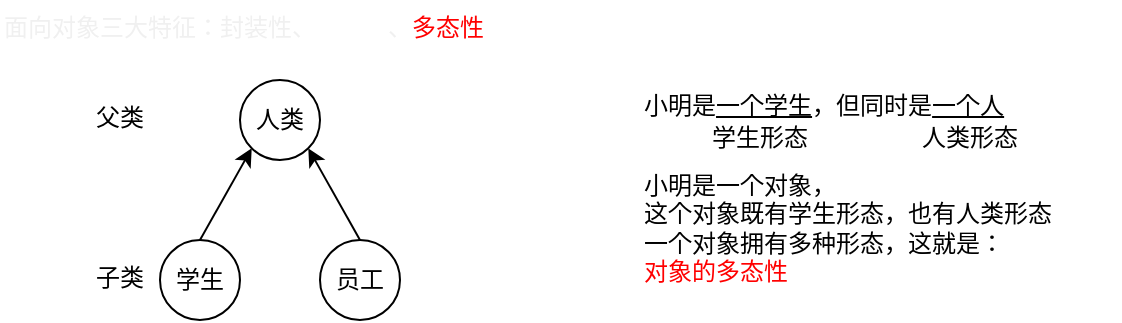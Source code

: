 <mxfile version="13.6.2" type="device"><diagram id="DUvLuzmcH7AH-CObFiht" name="Page-1"><mxGraphModel dx="677" dy="396" grid="1" gridSize="10" guides="1" tooltips="1" connect="1" arrows="1" fold="1" page="1" pageScale="1" pageWidth="1100" pageHeight="850" math="0" shadow="0"><root><mxCell id="0"/><mxCell id="1" parent="0"/><mxCell id="XEJa788b2SYmMO-cWA8B-1" value="&lt;span style=&quot;color: rgb(240 , 240 , 240) ; font-family: &amp;#34;courier new&amp;#34; ; font-size: 12px ; font-style: normal ; font-weight: 400 ; letter-spacing: normal ; text-align: left ; text-indent: 0px ; text-transform: none ; word-spacing: 0px ; display: inline ; float: none&quot;&gt;面向对象三大特征：封装性、&lt;/span&gt;&lt;font style=&quot;font-family: &amp;#34;courier new&amp;#34; ; font-size: 12px ; font-style: normal ; font-weight: 400 ; letter-spacing: normal ; text-align: left ; text-indent: 0px ; text-transform: none ; word-spacing: 0px&quot; color=&quot;#ffffff&quot;&gt;继承性&lt;/font&gt;&lt;span style=&quot;color: rgb(240 , 240 , 240) ; font-family: &amp;#34;courier new&amp;#34; ; font-size: 12px ; font-style: normal ; font-weight: 400 ; letter-spacing: normal ; text-align: left ; text-indent: 0px ; text-transform: none ; word-spacing: 0px ; display: inline ; float: none&quot;&gt;、&lt;/span&gt;&lt;span style=&quot;font-family: &amp;#34;courier new&amp;#34; ; font-size: 12px ; font-style: normal ; font-weight: 400 ; letter-spacing: normal ; text-align: left ; text-indent: 0px ; text-transform: none ; word-spacing: 0px ; display: inline ; float: none&quot;&gt;&lt;font color=&quot;#ff0000&quot;&gt;多态性&lt;/font&gt;&lt;br&gt;&lt;font color=&quot;#ffffff&quot;&gt;extend继承或者implement实现，是多态性的前提&lt;/font&gt;&lt;br&gt;&lt;/span&gt;" style="text;whiteSpace=wrap;html=1;labelBackgroundColor=none;" vertex="1" parent="1"><mxGeometry x="40" y="40" width="280" height="30" as="geometry"/></mxCell><mxCell id="XEJa788b2SYmMO-cWA8B-4" value="人类" style="ellipse;whiteSpace=wrap;html=1;aspect=fixed;labelBackgroundColor=none;" vertex="1" parent="1"><mxGeometry x="160" y="80" width="40" height="40" as="geometry"/></mxCell><mxCell id="XEJa788b2SYmMO-cWA8B-5" value="学生" style="ellipse;whiteSpace=wrap;html=1;aspect=fixed;labelBackgroundColor=none;" vertex="1" parent="1"><mxGeometry x="120" y="160" width="40" height="40" as="geometry"/></mxCell><mxCell id="XEJa788b2SYmMO-cWA8B-6" value="员工" style="ellipse;whiteSpace=wrap;html=1;aspect=fixed;labelBackgroundColor=none;" vertex="1" parent="1"><mxGeometry x="200" y="160" width="40" height="40" as="geometry"/></mxCell><mxCell id="XEJa788b2SYmMO-cWA8B-7" value="" style="endArrow=classic;html=1;exitX=0.5;exitY=0;exitDx=0;exitDy=0;entryX=0;entryY=1;entryDx=0;entryDy=0;" edge="1" parent="1" source="XEJa788b2SYmMO-cWA8B-5" target="XEJa788b2SYmMO-cWA8B-4"><mxGeometry width="50" height="50" relative="1" as="geometry"><mxPoint x="70" y="310" as="sourcePoint"/><mxPoint x="120" y="260" as="targetPoint"/></mxGeometry></mxCell><mxCell id="XEJa788b2SYmMO-cWA8B-8" value="" style="endArrow=classic;html=1;exitX=0.5;exitY=0;exitDx=0;exitDy=0;entryX=1;entryY=1;entryDx=0;entryDy=0;" edge="1" parent="1" source="XEJa788b2SYmMO-cWA8B-6" target="XEJa788b2SYmMO-cWA8B-4"><mxGeometry width="50" height="50" relative="1" as="geometry"><mxPoint x="150" y="170" as="sourcePoint"/><mxPoint x="175.858" y="124.142" as="targetPoint"/></mxGeometry></mxCell><mxCell id="XEJa788b2SYmMO-cWA8B-9" value="父类" style="text;html=1;strokeColor=none;fillColor=none;align=center;verticalAlign=middle;whiteSpace=wrap;rounded=0;labelBackgroundColor=none;fontFamily=Courier New;" vertex="1" parent="1"><mxGeometry x="80" y="90" width="40" height="20" as="geometry"/></mxCell><mxCell id="XEJa788b2SYmMO-cWA8B-10" value="子类" style="text;html=1;strokeColor=none;fillColor=none;align=center;verticalAlign=middle;whiteSpace=wrap;rounded=0;labelBackgroundColor=none;fontFamily=Courier New;" vertex="1" parent="1"><mxGeometry x="80" y="170" width="40" height="20" as="geometry"/></mxCell><mxCell id="XEJa788b2SYmMO-cWA8B-11" value="小明是&lt;u&gt;一个学生&lt;/u&gt;，但同时是&lt;u&gt;一个人&lt;/u&gt;" style="text;html=1;strokeColor=none;fillColor=none;align=left;verticalAlign=top;whiteSpace=wrap;rounded=0;labelBackgroundColor=none;fontFamily=Courier New;" vertex="1" parent="1"><mxGeometry x="360" y="80" width="200" height="20" as="geometry"/></mxCell><mxCell id="XEJa788b2SYmMO-cWA8B-12" value="学生形态" style="text;html=1;strokeColor=none;fillColor=none;align=center;verticalAlign=middle;whiteSpace=wrap;rounded=0;labelBackgroundColor=none;fontFamily=Courier New;" vertex="1" parent="1"><mxGeometry x="390" y="100" width="60" height="20" as="geometry"/></mxCell><mxCell id="XEJa788b2SYmMO-cWA8B-13" value="人类形态" style="text;html=1;strokeColor=none;fillColor=none;align=center;verticalAlign=middle;whiteSpace=wrap;rounded=0;labelBackgroundColor=none;fontFamily=Courier New;" vertex="1" parent="1"><mxGeometry x="500" y="100" width="50" height="20" as="geometry"/></mxCell><mxCell id="XEJa788b2SYmMO-cWA8B-14" value="小明是一个对象，&lt;br&gt;这个对象既有学生形态，也有人类形态&lt;br&gt;一个对象拥有多种形态，这就是：&lt;br&gt;&lt;font color=&quot;#ff0000&quot;&gt;对象的多态性&lt;/font&gt;" style="text;html=1;strokeColor=none;fillColor=none;align=left;verticalAlign=top;whiteSpace=wrap;rounded=0;labelBackgroundColor=none;fontFamily=Courier New;" vertex="1" parent="1"><mxGeometry x="360" y="120" width="240" height="20" as="geometry"/></mxCell></root></mxGraphModel></diagram></mxfile>